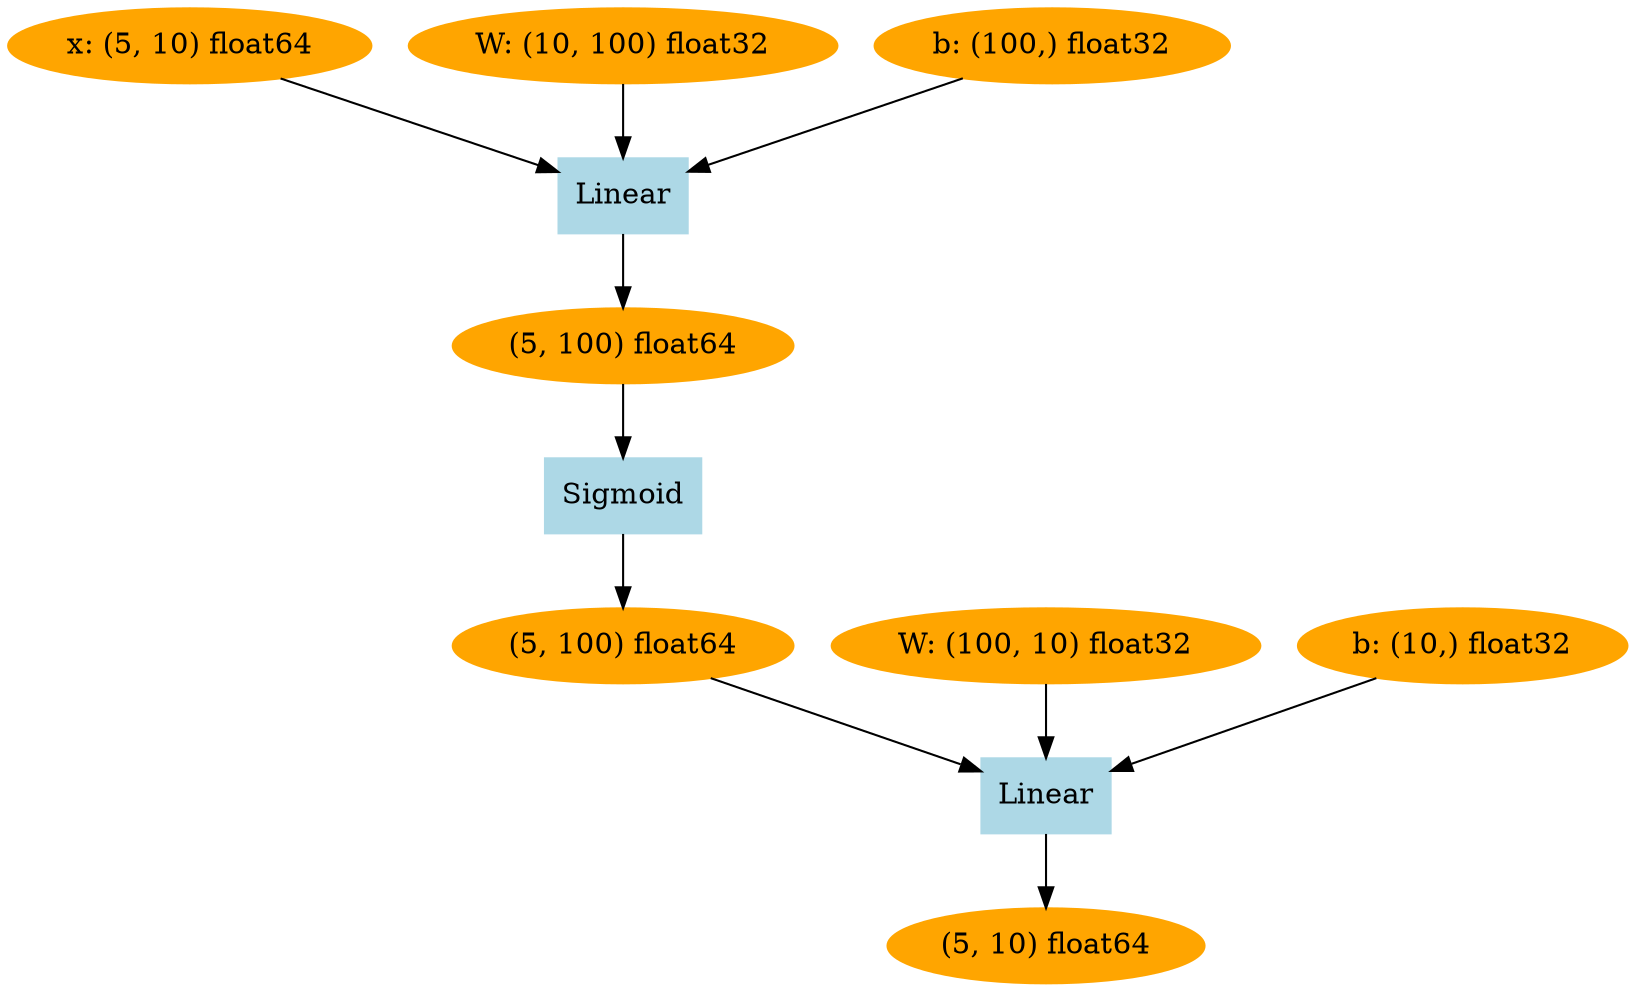 digraph g {
1632618631072 [label="(5, 10) float64", color=orange, style=filled]
1632618630064 [label="Linear", color=lightblue, style=filled, shape=box]
1632618629680 -> 1632618630064
1632618491856 -> 1632618630064
1632618488784 -> 1632618630064
1632618630064 -> 1632618631072
1632618629680 [label="(5, 100) float64", color=orange, style=filled]
1632618491856 [label="W: (100, 10) float32", color=orange, style=filled]
1632618488784 [label="b: (10,) float32", color=orange, style=filled]
1632618628912 [label="Sigmoid", color=lightblue, style=filled, shape=box]
1632618628576 -> 1632618628912
1632618628912 -> 1632618629680
1632618628576 [label="(5, 100) float64", color=orange, style=filled]
1632618591136 [label="Linear", color=lightblue, style=filled, shape=box]
1632579523344 -> 1632618591136
1632618234496 -> 1632618591136
1632618561600 -> 1632618591136
1632618591136 -> 1632618628576
1632579523344 [label="x: (5, 10) float64", color=orange, style=filled]
1632618234496 [label="W: (10, 100) float32", color=orange, style=filled]
1632618561600 [label="b: (100,) float32", color=orange, style=filled]
}